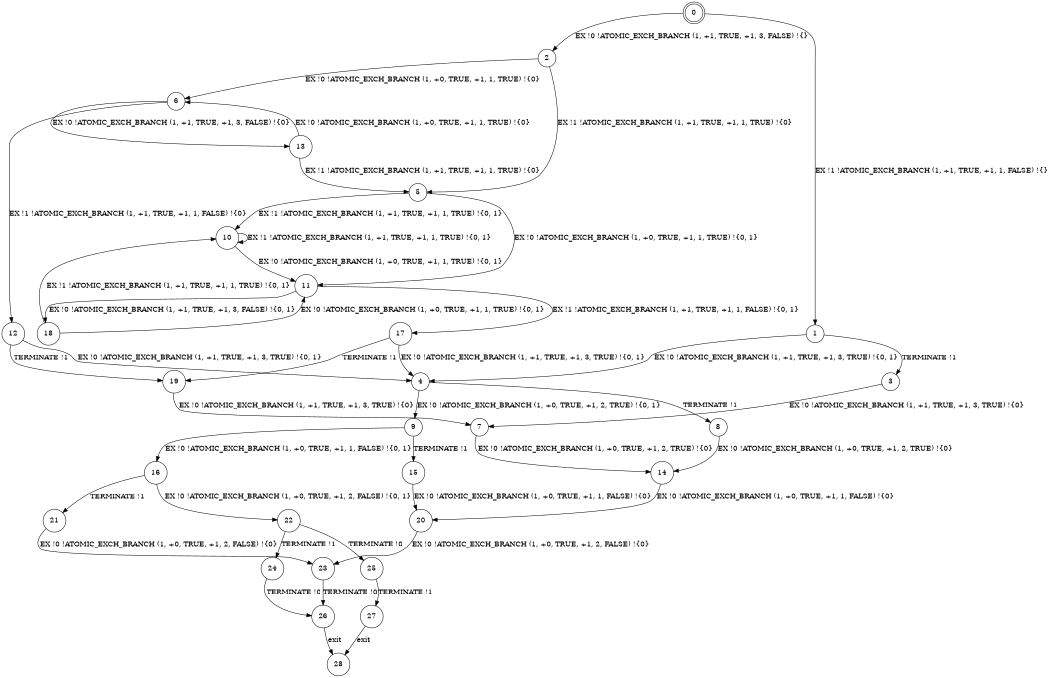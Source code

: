 digraph BCG {
size = "7, 10.5";
center = TRUE;
node [shape = circle];
0 [peripheries = 2];
0 -> 1 [label = "EX !1 !ATOMIC_EXCH_BRANCH (1, +1, TRUE, +1, 1, FALSE) !{}"];
0 -> 2 [label = "EX !0 !ATOMIC_EXCH_BRANCH (1, +1, TRUE, +1, 3, FALSE) !{}"];
1 -> 3 [label = "TERMINATE !1"];
1 -> 4 [label = "EX !0 !ATOMIC_EXCH_BRANCH (1, +1, TRUE, +1, 3, TRUE) !{0, 1}"];
2 -> 5 [label = "EX !1 !ATOMIC_EXCH_BRANCH (1, +1, TRUE, +1, 1, TRUE) !{0}"];
2 -> 6 [label = "EX !0 !ATOMIC_EXCH_BRANCH (1, +0, TRUE, +1, 1, TRUE) !{0}"];
3 -> 7 [label = "EX !0 !ATOMIC_EXCH_BRANCH (1, +1, TRUE, +1, 3, TRUE) !{0}"];
4 -> 8 [label = "TERMINATE !1"];
4 -> 9 [label = "EX !0 !ATOMIC_EXCH_BRANCH (1, +0, TRUE, +1, 2, TRUE) !{0, 1}"];
5 -> 10 [label = "EX !1 !ATOMIC_EXCH_BRANCH (1, +1, TRUE, +1, 1, TRUE) !{0, 1}"];
5 -> 11 [label = "EX !0 !ATOMIC_EXCH_BRANCH (1, +0, TRUE, +1, 1, TRUE) !{0, 1}"];
6 -> 12 [label = "EX !1 !ATOMIC_EXCH_BRANCH (1, +1, TRUE, +1, 1, FALSE) !{0}"];
6 -> 13 [label = "EX !0 !ATOMIC_EXCH_BRANCH (1, +1, TRUE, +1, 3, FALSE) !{0}"];
7 -> 14 [label = "EX !0 !ATOMIC_EXCH_BRANCH (1, +0, TRUE, +1, 2, TRUE) !{0}"];
8 -> 14 [label = "EX !0 !ATOMIC_EXCH_BRANCH (1, +0, TRUE, +1, 2, TRUE) !{0}"];
9 -> 15 [label = "TERMINATE !1"];
9 -> 16 [label = "EX !0 !ATOMIC_EXCH_BRANCH (1, +0, TRUE, +1, 1, FALSE) !{0, 1}"];
10 -> 10 [label = "EX !1 !ATOMIC_EXCH_BRANCH (1, +1, TRUE, +1, 1, TRUE) !{0, 1}"];
10 -> 11 [label = "EX !0 !ATOMIC_EXCH_BRANCH (1, +0, TRUE, +1, 1, TRUE) !{0, 1}"];
11 -> 17 [label = "EX !1 !ATOMIC_EXCH_BRANCH (1, +1, TRUE, +1, 1, FALSE) !{0, 1}"];
11 -> 18 [label = "EX !0 !ATOMIC_EXCH_BRANCH (1, +1, TRUE, +1, 3, FALSE) !{0, 1}"];
12 -> 19 [label = "TERMINATE !1"];
12 -> 4 [label = "EX !0 !ATOMIC_EXCH_BRANCH (1, +1, TRUE, +1, 3, TRUE) !{0, 1}"];
13 -> 5 [label = "EX !1 !ATOMIC_EXCH_BRANCH (1, +1, TRUE, +1, 1, TRUE) !{0}"];
13 -> 6 [label = "EX !0 !ATOMIC_EXCH_BRANCH (1, +0, TRUE, +1, 1, TRUE) !{0}"];
14 -> 20 [label = "EX !0 !ATOMIC_EXCH_BRANCH (1, +0, TRUE, +1, 1, FALSE) !{0}"];
15 -> 20 [label = "EX !0 !ATOMIC_EXCH_BRANCH (1, +0, TRUE, +1, 1, FALSE) !{0}"];
16 -> 21 [label = "TERMINATE !1"];
16 -> 22 [label = "EX !0 !ATOMIC_EXCH_BRANCH (1, +0, TRUE, +1, 2, FALSE) !{0, 1}"];
17 -> 19 [label = "TERMINATE !1"];
17 -> 4 [label = "EX !0 !ATOMIC_EXCH_BRANCH (1, +1, TRUE, +1, 3, TRUE) !{0, 1}"];
18 -> 10 [label = "EX !1 !ATOMIC_EXCH_BRANCH (1, +1, TRUE, +1, 1, TRUE) !{0, 1}"];
18 -> 11 [label = "EX !0 !ATOMIC_EXCH_BRANCH (1, +0, TRUE, +1, 1, TRUE) !{0, 1}"];
19 -> 7 [label = "EX !0 !ATOMIC_EXCH_BRANCH (1, +1, TRUE, +1, 3, TRUE) !{0}"];
20 -> 23 [label = "EX !0 !ATOMIC_EXCH_BRANCH (1, +0, TRUE, +1, 2, FALSE) !{0}"];
21 -> 23 [label = "EX !0 !ATOMIC_EXCH_BRANCH (1, +0, TRUE, +1, 2, FALSE) !{0}"];
22 -> 24 [label = "TERMINATE !1"];
22 -> 25 [label = "TERMINATE !0"];
23 -> 26 [label = "TERMINATE !0"];
24 -> 26 [label = "TERMINATE !0"];
25 -> 27 [label = "TERMINATE !1"];
26 -> 28 [label = "exit"];
27 -> 28 [label = "exit"];
}
